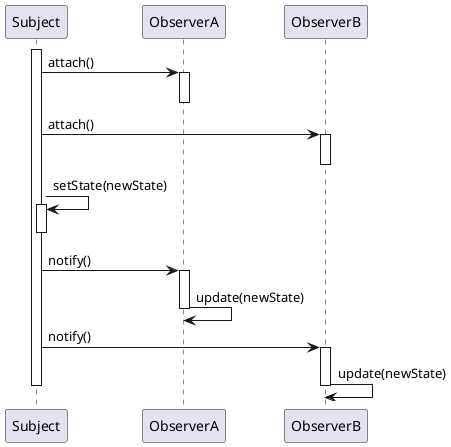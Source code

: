 @startuml ObserverPatternSequenceDiagram

participant "Subject" as subject
participant "ObserverA" as observerA
participant "ObserverB" as observerB

activate subject
subject -> observerA : attach()
activate observerA
deactivate observerA

subject -> observerB : attach()
activate observerB
deactivate observerB

subject -> subject : setState(newState)
activate subject
deactivate subject

subject -> observerA : notify()
activate observerA
observerA -> observerA : update(newState)
deactivate observerA

subject -> observerB : notify()
activate observerB
observerB -> observerB : update(newState)
deactivate observerB

deactivate subject

@enduml
